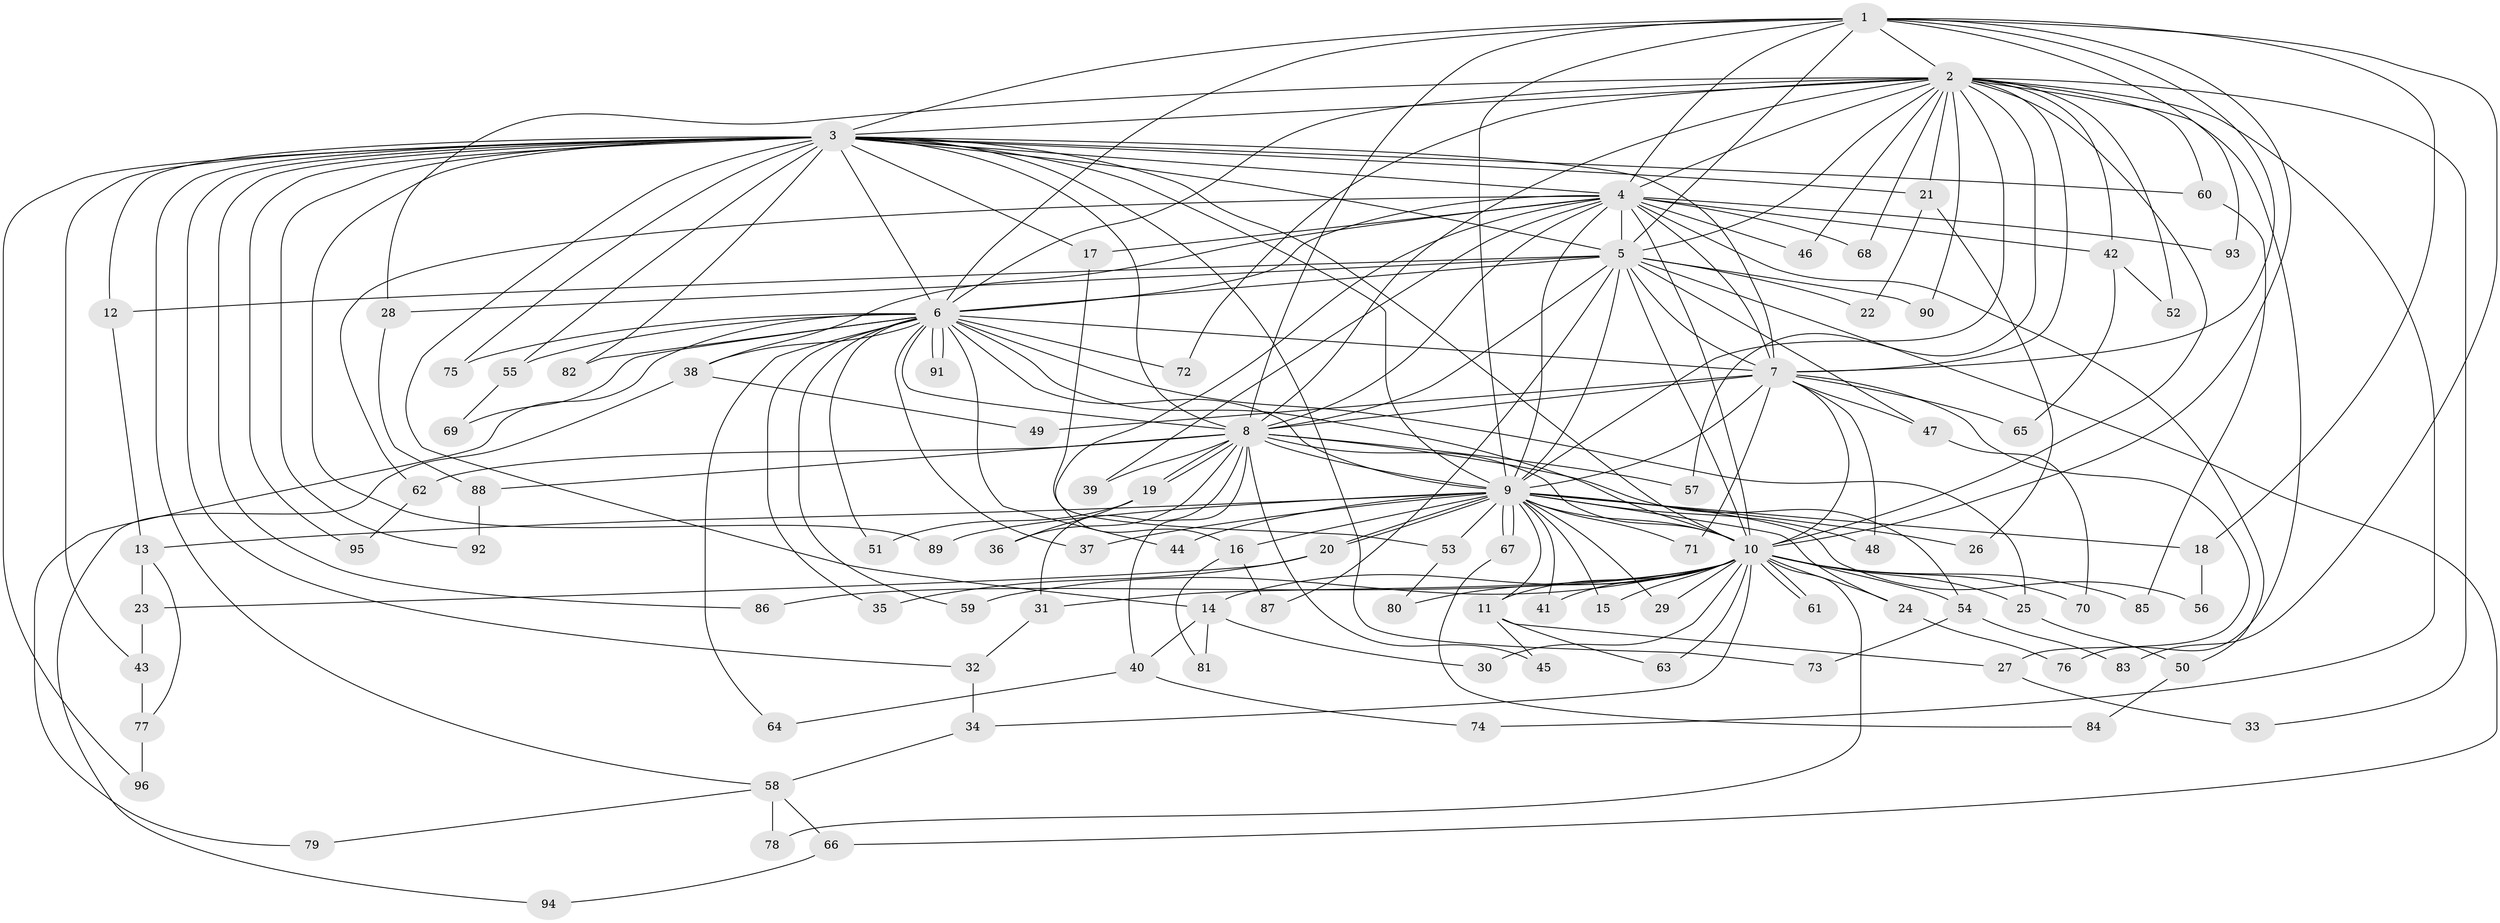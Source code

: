 // Generated by graph-tools (version 1.1) at 2025/14/03/09/25 04:14:07]
// undirected, 96 vertices, 217 edges
graph export_dot {
graph [start="1"]
  node [color=gray90,style=filled];
  1;
  2;
  3;
  4;
  5;
  6;
  7;
  8;
  9;
  10;
  11;
  12;
  13;
  14;
  15;
  16;
  17;
  18;
  19;
  20;
  21;
  22;
  23;
  24;
  25;
  26;
  27;
  28;
  29;
  30;
  31;
  32;
  33;
  34;
  35;
  36;
  37;
  38;
  39;
  40;
  41;
  42;
  43;
  44;
  45;
  46;
  47;
  48;
  49;
  50;
  51;
  52;
  53;
  54;
  55;
  56;
  57;
  58;
  59;
  60;
  61;
  62;
  63;
  64;
  65;
  66;
  67;
  68;
  69;
  70;
  71;
  72;
  73;
  74;
  75;
  76;
  77;
  78;
  79;
  80;
  81;
  82;
  83;
  84;
  85;
  86;
  87;
  88;
  89;
  90;
  91;
  92;
  93;
  94;
  95;
  96;
  1 -- 2;
  1 -- 3;
  1 -- 4;
  1 -- 5;
  1 -- 6;
  1 -- 7;
  1 -- 8;
  1 -- 9;
  1 -- 10;
  1 -- 18;
  1 -- 83;
  1 -- 93;
  2 -- 3;
  2 -- 4;
  2 -- 5;
  2 -- 6;
  2 -- 7;
  2 -- 8;
  2 -- 9;
  2 -- 10;
  2 -- 21;
  2 -- 28;
  2 -- 33;
  2 -- 42;
  2 -- 46;
  2 -- 52;
  2 -- 57;
  2 -- 60;
  2 -- 68;
  2 -- 72;
  2 -- 74;
  2 -- 76;
  2 -- 90;
  3 -- 4;
  3 -- 5;
  3 -- 6;
  3 -- 7;
  3 -- 8;
  3 -- 9;
  3 -- 10;
  3 -- 12;
  3 -- 14;
  3 -- 17;
  3 -- 21;
  3 -- 32;
  3 -- 43;
  3 -- 55;
  3 -- 58;
  3 -- 60;
  3 -- 73;
  3 -- 75;
  3 -- 82;
  3 -- 86;
  3 -- 89;
  3 -- 92;
  3 -- 95;
  3 -- 96;
  4 -- 5;
  4 -- 6;
  4 -- 7;
  4 -- 8;
  4 -- 9;
  4 -- 10;
  4 -- 16;
  4 -- 17;
  4 -- 38;
  4 -- 39;
  4 -- 42;
  4 -- 46;
  4 -- 50;
  4 -- 62;
  4 -- 68;
  4 -- 93;
  5 -- 6;
  5 -- 7;
  5 -- 8;
  5 -- 9;
  5 -- 10;
  5 -- 12;
  5 -- 22;
  5 -- 28;
  5 -- 47;
  5 -- 66;
  5 -- 87;
  5 -- 90;
  6 -- 7;
  6 -- 8;
  6 -- 9;
  6 -- 10;
  6 -- 25;
  6 -- 35;
  6 -- 37;
  6 -- 38;
  6 -- 44;
  6 -- 51;
  6 -- 55;
  6 -- 59;
  6 -- 64;
  6 -- 69;
  6 -- 72;
  6 -- 75;
  6 -- 79;
  6 -- 82;
  6 -- 91;
  6 -- 91;
  7 -- 8;
  7 -- 9;
  7 -- 10;
  7 -- 27;
  7 -- 47;
  7 -- 48;
  7 -- 49;
  7 -- 65;
  7 -- 71;
  8 -- 9;
  8 -- 10;
  8 -- 19;
  8 -- 19;
  8 -- 31;
  8 -- 36;
  8 -- 39;
  8 -- 40;
  8 -- 45;
  8 -- 54;
  8 -- 57;
  8 -- 62;
  8 -- 88;
  9 -- 10;
  9 -- 11;
  9 -- 13;
  9 -- 15;
  9 -- 16;
  9 -- 18;
  9 -- 20;
  9 -- 20;
  9 -- 24;
  9 -- 26;
  9 -- 29;
  9 -- 37;
  9 -- 41;
  9 -- 44;
  9 -- 48;
  9 -- 53;
  9 -- 56;
  9 -- 67;
  9 -- 67;
  9 -- 71;
  9 -- 89;
  10 -- 11;
  10 -- 14;
  10 -- 15;
  10 -- 24;
  10 -- 25;
  10 -- 29;
  10 -- 30;
  10 -- 31;
  10 -- 34;
  10 -- 41;
  10 -- 54;
  10 -- 59;
  10 -- 61;
  10 -- 61;
  10 -- 63;
  10 -- 70;
  10 -- 78;
  10 -- 80;
  10 -- 85;
  10 -- 86;
  11 -- 27;
  11 -- 45;
  11 -- 63;
  12 -- 13;
  13 -- 23;
  13 -- 77;
  14 -- 30;
  14 -- 40;
  14 -- 81;
  16 -- 81;
  16 -- 87;
  17 -- 53;
  18 -- 56;
  19 -- 36;
  19 -- 51;
  20 -- 23;
  20 -- 35;
  21 -- 22;
  21 -- 26;
  23 -- 43;
  24 -- 76;
  25 -- 50;
  27 -- 33;
  28 -- 88;
  31 -- 32;
  32 -- 34;
  34 -- 58;
  38 -- 49;
  38 -- 94;
  40 -- 64;
  40 -- 74;
  42 -- 52;
  42 -- 65;
  43 -- 77;
  47 -- 70;
  50 -- 84;
  53 -- 80;
  54 -- 73;
  54 -- 83;
  55 -- 69;
  58 -- 66;
  58 -- 78;
  58 -- 79;
  60 -- 85;
  62 -- 95;
  66 -- 94;
  67 -- 84;
  77 -- 96;
  88 -- 92;
}

